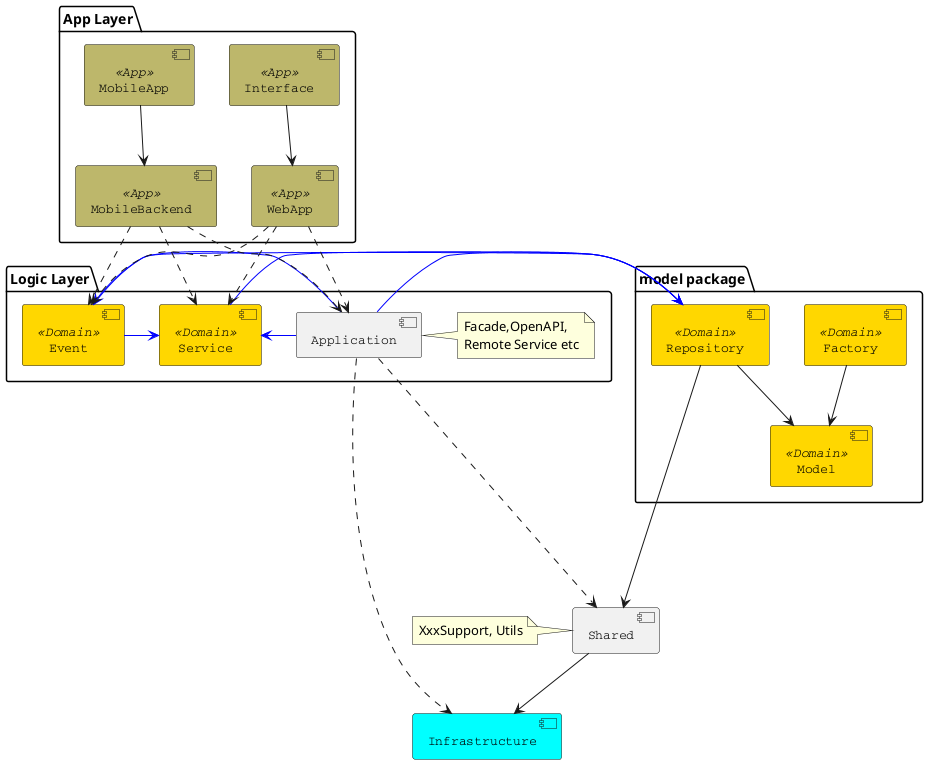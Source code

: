 @startuml

[Infrastructure] #Aqua
[Shared]
note left of Shared : XxxSupport, Utils

package "model package" {
   [Model] <<Domain>>
   [Repository] <<Domain>>
   [Factory] <<Domain>>
}
package "Logic Layer" {
   [Service] <<Domain>>
   [Event] <<Domain>>
   [Application]
   note right of Application : Facade,OpenAPI,\nRemote Service etc
}

package "App Layer" {
    [WebApp] <<App>>
    [MobileBackend] <<App>>
    [Interface] <<App>>
    [MobileApp] <<App>>
}

[Shared] --> [Infrastructure]
[Repository] --> [Shared]
[Repository] --> [Model]
[Service] -[#0000FF]> [Repository]
[Factory] --> [Model]
[Event] -[#0000FF]> [Service]
[Event] -[#0000FF]> [Repository]
[Application] -[#0000FF]> [Repository]
[Application] -[#0000FF]> [Service]
[Application] -[#0000FF]> [Event]
[Application] ....> [Infrastructure]
[Application] ....> [Shared]

[WebApp] ..> [Application]
[WebApp] ..> [Service]
[WebApp] ..> [Event]
[Interface] --> [WebApp]
[MobileBackend] ..> [Application]
[MobileBackend] ..> [Service]
[MobileBackend] ..> [Event]
[MobileApp] --> [MobileBackend]

skinparam component {
  FontSize 13
  BackgroundColor<<Domain>> gold
  BackgroundColor<<App>> DarkKhaki
  FontName Courier
}

@enduml